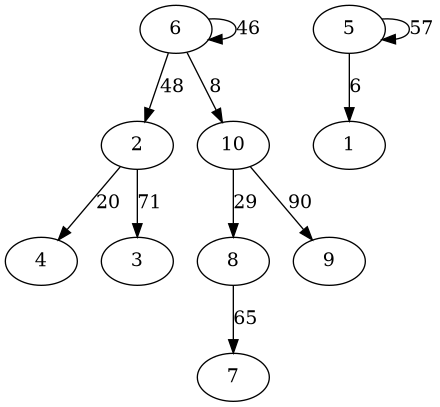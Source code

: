 @startuml
digraph G {
	2 -> 4 [label = 20]
	2 -> 3 [label = 71]
	5 -> 1 [label = 6]
	5 -> 5 [label = 57]
	6 -> 2 [label = 48]
	6 -> 10 [label = 8]
	6 -> 6 [label = 46]
	8 -> 7 [label = 65]
	10 -> 8 [label = 29]
	10 -> 9 [label = 90]
}
@enduml
